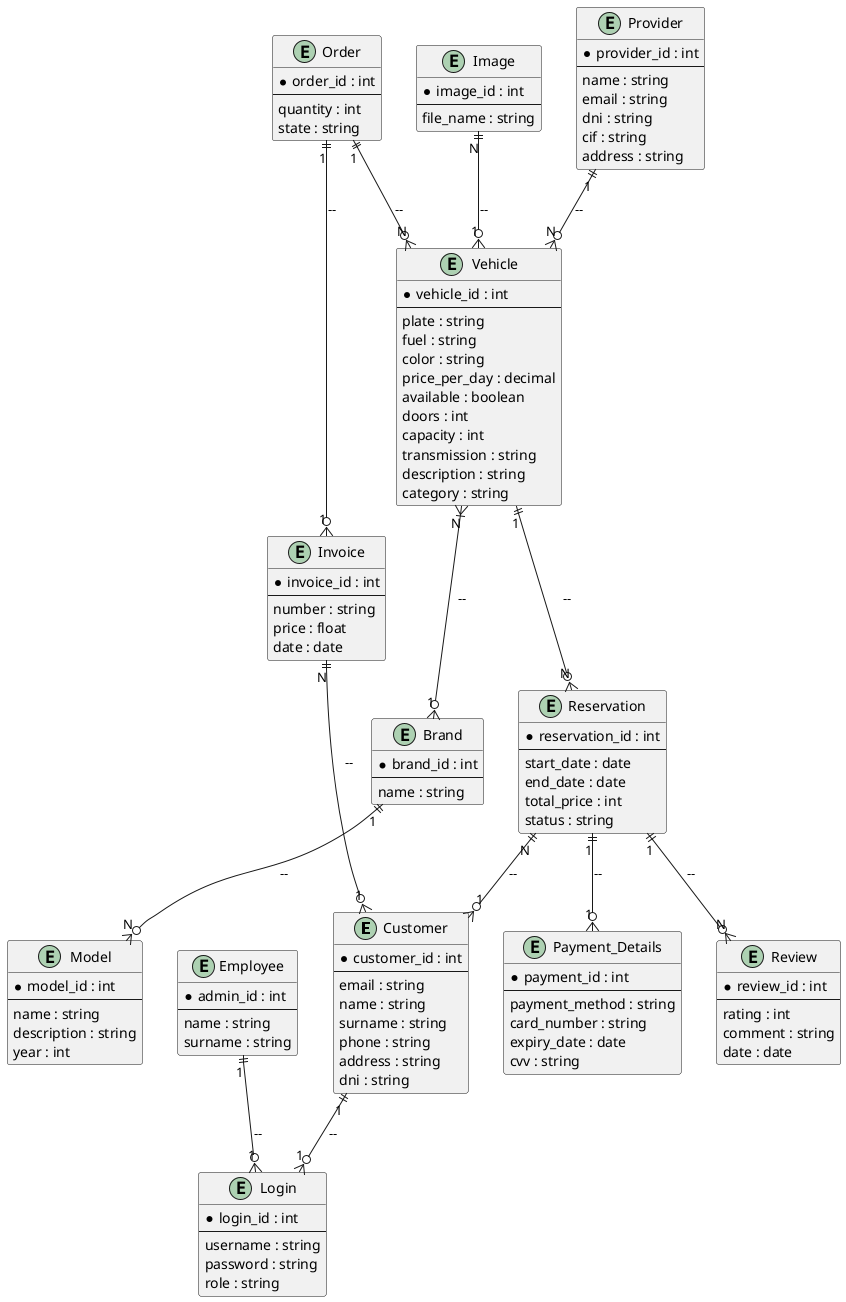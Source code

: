 @startuml LegacyMotorsER

entity "Customer" {
  * customer_id : int
  --
  email : string
  name : string
  surname : string
  phone : string
  address : string
  dni : string
}

entity "Employee" {
  * admin_id : int
  --
  name : string
  surname : string
}

entity "Provider" {
  * provider_id : int
  --
  name : string
  email : string
  dni : string
  cif : string
  address : string
}

entity "Login" {
  * login_id : int
  --
  username : string
  password : string
  role : string
}

entity "Vehicle" {
  * vehicle_id : int
  --
  plate : string
  fuel : string
  color : string
  price_per_day : decimal
  available : boolean
  doors : int
  capacity : int
  transmission : string
  description : string
  category : string
}

entity "Brand" {
  * brand_id : int
  --
  name : string
}

entity "Model" {
  * model_id : int
  --
  name : string
  description : string
  year : int
}

entity "Reservation" {
  * reservation_id : int
  --
  start_date : date
  end_date : date
  total_price : int
  status : string
}

entity "Payment_Details" {
  * payment_id : int
  --
  payment_method : string
  card_number : string
  expiry_date : date
  cvv : string
}

entity "Review" {
  * review_id : int
  --
  rating : int
  comment : string
  date : date
}

entity "Order" {
  * order_id : int
  --
  quantity : int
  state : string
}

entity "Image" {
  * image_id : int
  --
  file_name : string
}

entity "Invoice" {
  * invoice_id : int
  --
  number : string
  price : float
  date : date
}

Customer ||--o{ Login: "1" -- "1"
Employee ||--o{ Login: "1" -- "1"
Provider ||--o{ Vehicle: "1" -- "N"
Vehicle }|--o{ Brand: "N" -- "1"
Brand ||--o{ Model: "1" -- "N"
Reservation ||--o{ Customer: "N" -- "1"
Reservation ||--o{ Payment_Details: "1" -- "1"
Reservation ||--o{ Review: "1" -- "N"
Vehicle ||--o{ Reservation: "1" -- "N"
Image ||--o{ Vehicle: "N" -- "1"
Invoice ||--o{ Customer: "N" -- "1"
Order ||--o{ Vehicle: "1" -- "N"
Order ||--o{ Invoice: "1" -- "1"

@enduml
